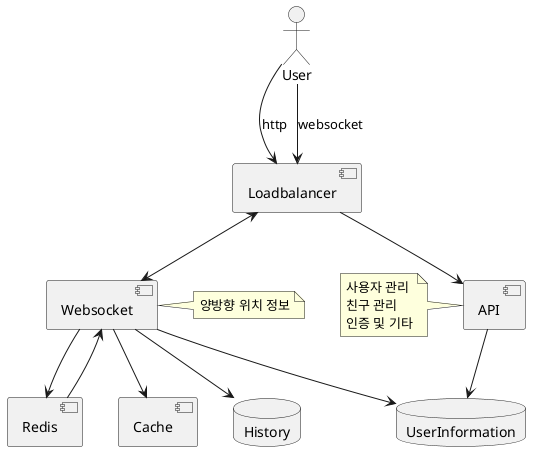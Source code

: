  @startuml
 actor User

 component Loadbalancer

 component API
 note left of API
     사용자 관리
     친구 관리
     인증 및 기타
 end note
 component Websocket
 note right of Websocket
     양방향 위치 정보
 end note

 component Redis
 component Cache
 database History
 database UserInformation

 User -down-> Loadbalancer : http
 User -down-> Loadbalancer : websocket

 Loadbalancer <-down-> Websocket
 Loadbalancer -down-> API

 Websocket -down-> Redis
 Redis -up-> Websocket
 Websocket -down-> Cache
 Websocket -down-> History
 Websocket -down-> UserInformation

 API -down-> UserInformation
 @enduml
